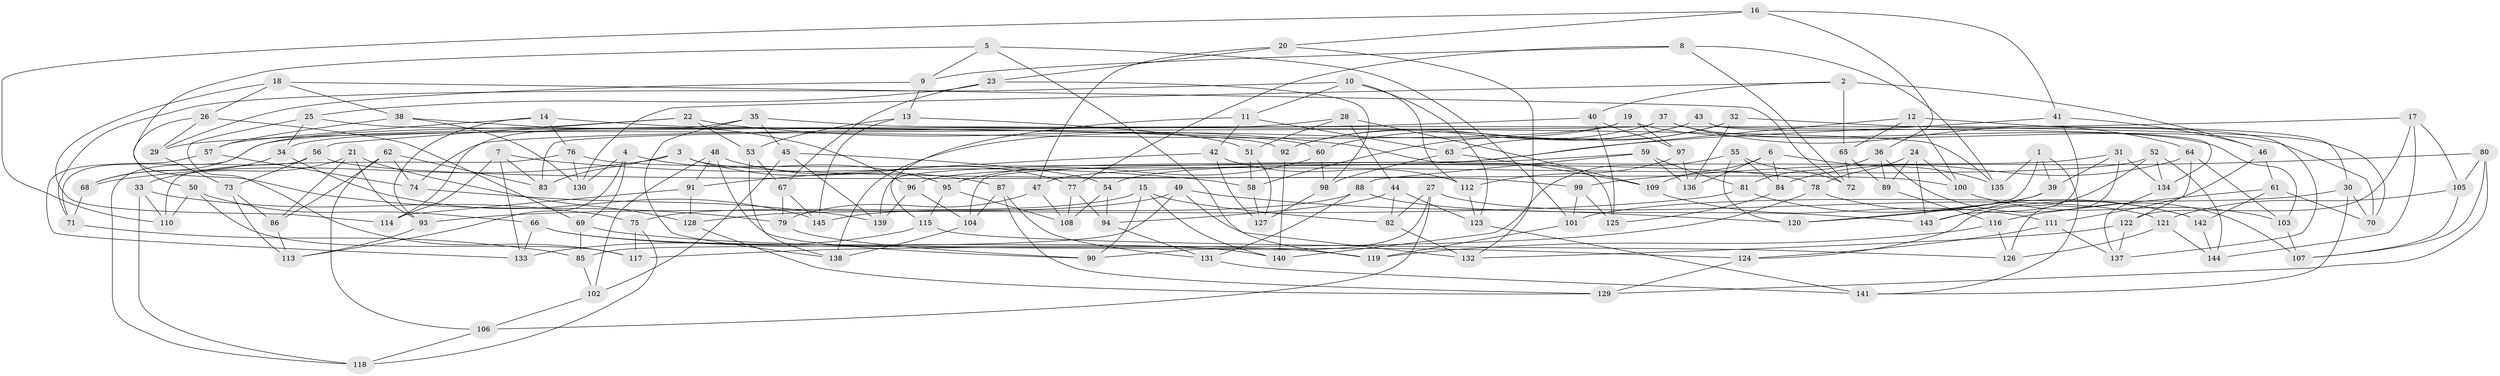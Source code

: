 // Generated by graph-tools (version 1.1) at 2025/26/03/09/25 03:26:56]
// undirected, 145 vertices, 290 edges
graph export_dot {
graph [start="1"]
  node [color=gray90,style=filled];
  1;
  2;
  3;
  4;
  5;
  6;
  7;
  8;
  9;
  10;
  11;
  12;
  13;
  14;
  15;
  16;
  17;
  18;
  19;
  20;
  21;
  22;
  23;
  24;
  25;
  26;
  27;
  28;
  29;
  30;
  31;
  32;
  33;
  34;
  35;
  36;
  37;
  38;
  39;
  40;
  41;
  42;
  43;
  44;
  45;
  46;
  47;
  48;
  49;
  50;
  51;
  52;
  53;
  54;
  55;
  56;
  57;
  58;
  59;
  60;
  61;
  62;
  63;
  64;
  65;
  66;
  67;
  68;
  69;
  70;
  71;
  72;
  73;
  74;
  75;
  76;
  77;
  78;
  79;
  80;
  81;
  82;
  83;
  84;
  85;
  86;
  87;
  88;
  89;
  90;
  91;
  92;
  93;
  94;
  95;
  96;
  97;
  98;
  99;
  100;
  101;
  102;
  103;
  104;
  105;
  106;
  107;
  108;
  109;
  110;
  111;
  112;
  113;
  114;
  115;
  116;
  117;
  118;
  119;
  120;
  121;
  122;
  123;
  124;
  125;
  126;
  127;
  128;
  129;
  130;
  131;
  132;
  133;
  134;
  135;
  136;
  137;
  138;
  139;
  140;
  141;
  142;
  143;
  144;
  145;
  1 -- 39;
  1 -- 120;
  1 -- 135;
  1 -- 141;
  2 -- 65;
  2 -- 40;
  2 -- 130;
  2 -- 46;
  3 -- 87;
  3 -- 68;
  3 -- 100;
  3 -- 83;
  4 -- 113;
  4 -- 95;
  4 -- 130;
  4 -- 69;
  5 -- 119;
  5 -- 9;
  5 -- 101;
  5 -- 79;
  6 -- 135;
  6 -- 109;
  6 -- 84;
  6 -- 136;
  7 -- 114;
  7 -- 133;
  7 -- 58;
  7 -- 83;
  8 -- 135;
  8 -- 9;
  8 -- 72;
  8 -- 77;
  9 -- 29;
  9 -- 13;
  10 -- 71;
  10 -- 123;
  10 -- 112;
  10 -- 11;
  11 -- 42;
  11 -- 63;
  11 -- 115;
  12 -- 30;
  12 -- 54;
  12 -- 100;
  12 -- 65;
  13 -- 51;
  13 -- 145;
  13 -- 53;
  14 -- 57;
  14 -- 76;
  14 -- 60;
  14 -- 93;
  15 -- 75;
  15 -- 90;
  15 -- 82;
  15 -- 140;
  16 -- 41;
  16 -- 36;
  16 -- 20;
  16 -- 110;
  17 -- 144;
  17 -- 122;
  17 -- 105;
  17 -- 29;
  18 -- 72;
  18 -- 38;
  18 -- 114;
  18 -- 26;
  19 -- 103;
  19 -- 138;
  19 -- 97;
  19 -- 34;
  20 -- 47;
  20 -- 23;
  20 -- 132;
  21 -- 93;
  21 -- 86;
  21 -- 33;
  21 -- 128;
  22 -- 68;
  22 -- 125;
  22 -- 56;
  22 -- 53;
  23 -- 67;
  23 -- 25;
  23 -- 98;
  24 -- 143;
  24 -- 78;
  24 -- 100;
  24 -- 89;
  25 -- 34;
  25 -- 117;
  25 -- 92;
  26 -- 50;
  26 -- 69;
  26 -- 29;
  27 -- 106;
  27 -- 82;
  27 -- 90;
  27 -- 121;
  28 -- 51;
  28 -- 44;
  28 -- 71;
  28 -- 109;
  29 -- 73;
  30 -- 141;
  30 -- 70;
  30 -- 101;
  31 -- 39;
  31 -- 134;
  31 -- 126;
  31 -- 47;
  32 -- 63;
  32 -- 70;
  32 -- 58;
  32 -- 136;
  33 -- 75;
  33 -- 118;
  33 -- 110;
  34 -- 145;
  34 -- 68;
  35 -- 135;
  35 -- 45;
  35 -- 114;
  35 -- 138;
  36 -- 107;
  36 -- 89;
  36 -- 81;
  37 -- 83;
  37 -- 64;
  37 -- 92;
  37 -- 70;
  38 -- 130;
  38 -- 96;
  38 -- 57;
  39 -- 143;
  39 -- 120;
  40 -- 125;
  40 -- 97;
  40 -- 74;
  41 -- 46;
  41 -- 139;
  41 -- 143;
  42 -- 91;
  42 -- 112;
  42 -- 127;
  43 -- 134;
  43 -- 137;
  43 -- 92;
  43 -- 60;
  44 -- 123;
  44 -- 94;
  44 -- 82;
  45 -- 54;
  45 -- 102;
  45 -- 139;
  46 -- 61;
  46 -- 111;
  47 -- 108;
  47 -- 79;
  48 -- 77;
  48 -- 102;
  48 -- 91;
  48 -- 90;
  49 -- 128;
  49 -- 132;
  49 -- 85;
  49 -- 120;
  50 -- 110;
  50 -- 117;
  50 -- 66;
  51 -- 127;
  51 -- 58;
  52 -- 96;
  52 -- 134;
  52 -- 144;
  52 -- 124;
  53 -- 138;
  53 -- 67;
  54 -- 108;
  54 -- 94;
  55 -- 140;
  55 -- 120;
  55 -- 72;
  55 -- 84;
  56 -- 73;
  56 -- 99;
  56 -- 118;
  57 -- 133;
  57 -- 74;
  58 -- 127;
  59 -- 88;
  59 -- 81;
  59 -- 136;
  59 -- 104;
  60 -- 95;
  60 -- 98;
  61 -- 116;
  61 -- 70;
  61 -- 142;
  62 -- 106;
  62 -- 83;
  62 -- 74;
  62 -- 86;
  63 -- 109;
  63 -- 98;
  64 -- 122;
  64 -- 84;
  64 -- 103;
  65 -- 89;
  65 -- 72;
  66 -- 119;
  66 -- 133;
  66 -- 140;
  67 -- 145;
  67 -- 79;
  68 -- 71;
  69 -- 124;
  69 -- 85;
  71 -- 85;
  73 -- 113;
  73 -- 86;
  74 -- 139;
  75 -- 118;
  75 -- 117;
  76 -- 78;
  76 -- 110;
  76 -- 130;
  77 -- 94;
  77 -- 108;
  78 -- 117;
  78 -- 142;
  79 -- 90;
  80 -- 105;
  80 -- 129;
  80 -- 107;
  80 -- 99;
  81 -- 142;
  81 -- 93;
  82 -- 132;
  84 -- 125;
  85 -- 102;
  86 -- 113;
  87 -- 129;
  87 -- 131;
  87 -- 104;
  88 -- 131;
  88 -- 143;
  88 -- 145;
  89 -- 116;
  91 -- 128;
  91 -- 114;
  92 -- 140;
  93 -- 113;
  94 -- 131;
  95 -- 115;
  95 -- 108;
  96 -- 104;
  96 -- 139;
  97 -- 136;
  97 -- 112;
  98 -- 127;
  99 -- 125;
  99 -- 101;
  100 -- 103;
  101 -- 119;
  102 -- 106;
  103 -- 107;
  104 -- 138;
  105 -- 107;
  105 -- 121;
  106 -- 118;
  109 -- 111;
  111 -- 137;
  111 -- 124;
  112 -- 123;
  115 -- 126;
  115 -- 133;
  116 -- 126;
  116 -- 119;
  121 -- 126;
  121 -- 144;
  122 -- 132;
  122 -- 137;
  123 -- 141;
  124 -- 129;
  128 -- 129;
  131 -- 141;
  134 -- 137;
  142 -- 144;
}

